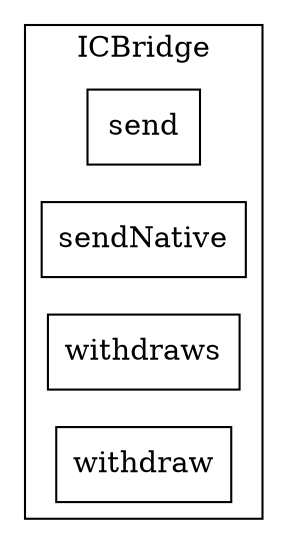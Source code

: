 strict digraph {
rankdir="LR"
node [shape=box]
subgraph cluster_51_ICBridge {
label = "ICBridge"
"51_send" [label="send"]
"51_sendNative" [label="sendNative"]
"51_withdraws" [label="withdraws"]
"51_withdraw" [label="withdraw"]
}subgraph cluster_solidity {
label = "[Solidity]"
}
}
